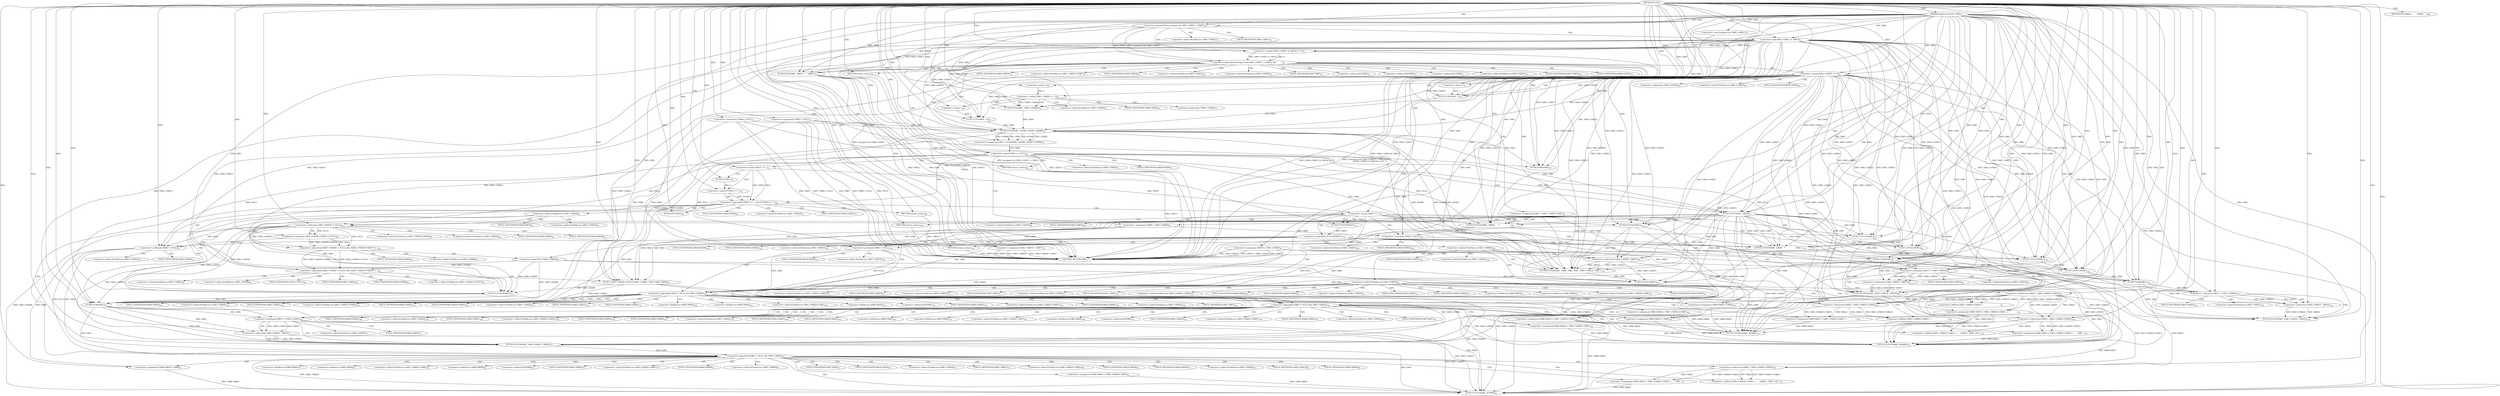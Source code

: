 digraph "FUN1" {  
"8" [label = <(METHOD,FUN1)<SUB>1</SUB>> ]
"445" [label = <(METHOD_RETURN,ANY)<SUB>1</SUB>> ]
"9" [label = <(PARAM,xmlParserCtxtPtr VAR1)<SUB>1</SUB>> ]
"13" [label = <(&lt;operator&gt;.assignment,*VAR4 = NULL)<SUB>3</SUB>> ]
"17" [label = <(&lt;operator&gt;.assignment,*VAR5 = NULL)<SUB>4</SUB>> ]
"25" [label = <(&lt;operator&gt;.assignment,VAR10 = VAR1-&gt;VAR10)<SUB>8</SUB>> ]
"123" [label = <(&lt;operator&gt;.assignment,VAR7 = VAR1-&gt;VAR20-&gt;VAR7)<SUB>33</SUB>> ]
"130" [label = <(&lt;operator&gt;.assignment,VAR3 = FUN4(VAR1, &amp;VAR4, &amp;VAR5, &amp;VAR8))<SUB>37</SUB>> ]
"148" [label = <(FUN7,FUN7(VAR1, VAR3))<SUB>50</SUB>> ]
"151" [label = <(&lt;operator&gt;.assignment,VAR9 = VAR1-&gt;VAR29)<SUB>51</SUB>> ]
"348" [label = <(FUN18,FUN18(VAR1))<SUB>113</SUB>> ]
"31" [label = <(&lt;operator&gt;.logicalAnd,((unsigned int) VAR1-&gt;VAR11 &gt; VAR12) &amp;&amp;
       ...)<SUB>10</SUB>> ]
"90" [label = <(&lt;operator&gt;.equals,VAR1-&gt;VAR25 == 0)<SUB>26</SUB>> ]
"141" [label = <(&lt;operator&gt;.equals,VAR3 == NULL)<SUB>46</SUB>> ]
"157" [label = <(&lt;operator&gt;.logicalAnd,(VAR37 == '') &amp;&amp; (FUN9(1) == ''))<SUB>61</SUB>> ]
"269" [label = <(&lt;operator&gt;.equals,VAR37 == '')<SUB>87</SUB>> ]
"351" [label = <(&lt;operator&gt;.logicalNot,!FUN19(VAR37))<SUB>114</SUB>> ]
"402" [label = <(&lt;operator&gt;.logicalAnd,VAR9 != NULL &amp;&amp; VAR1-&gt;VAR18)<SUB>139</SUB>> ]
"47" [label = <(FUN2,FUN2(VAR1, VAR15,
		 &quot;&quot;,
			  VAR12))<SUB>12</SUB>> ]
"52" [label = <(&lt;operator&gt;.assignment,VAR1-&gt;VAR16 = VAR17)<SUB>15</SUB>> ]
"57" [label = <(RETURN,return;,return;)<SUB>16</SUB>> ]
"63" [label = <(&lt;operator&gt;.assignment,VAR6.VAR19 = VAR1-&gt;VAR20-&gt;VAR21 +
             ...)<SUB>21</SUB>> ]
"80" [label = <(&lt;operator&gt;.assignment,VAR6.VAR24 = VAR1-&gt;VAR20-&gt;VAR7)<SUB>23</SUB>> ]
"96" [label = <(FUN3,FUN3(VAR1, -1))<SUB>27</SUB>> ]
"132" [label = <(FUN4,FUN4(VAR1, &amp;VAR4, &amp;VAR5, &amp;VAR8))<SUB>37</SUB>> ]
"145" [label = <(FUN6,FUN6(VAR1))<SUB>47</SUB>> ]
"147" [label = <(RETURN,return;,return;)<SUB>48</SUB>> ]
"166" [label = <(FUN10,FUN10(2))<SUB>62</SUB>> ]
"205" [label = <(FUN13,FUN13(VAR1))<SUB>74</SUB>> ]
"207" [label = <(FUN6,FUN6(VAR1))<SUB>75</SUB>> ]
"267" [label = <(RETURN,return;,return;)<SUB>85</SUB>> ]
"273" [label = <(IDENTIFIER,VAR45,{
        VAR45;
    })<SUB>88</SUB>> ]
"355" [label = <(FUN16,FUN16(VAR1, VAR47,
	 &quot;&quot;,
		                VAR3...)<SUB>115</SUB>> ]
"362" [label = <(FUN17,FUN17(VAR1))<SUB>120</SUB>> ]
"364" [label = <(FUN13,FUN13(VAR1))<SUB>121</SUB>> ]
"366" [label = <(FUN6,FUN6(VAR1))<SUB>122</SUB>> ]
"382" [label = <(RETURN,return;,return;)<SUB>125</SUB>> ]
"388" [label = <(FUN20,FUN20(VAR1, VAR4, VAR5, VAR7, VAR1-&gt;VAR10 - VAR...)<SUB>130</SUB>> ]
"399" [label = <(FUN13,FUN13(VAR1))<SUB>131</SUB>> ]
"410" [label = <(&lt;operator&gt;.assignment,VAR6.VAR43 = VAR1-&gt;VAR20-&gt;VAR21 +
             ...)<SUB>140</SUB>> ]
"427" [label = <(&lt;operator&gt;.assignment,VAR6.VAR44 = VAR1-&gt;VAR20-&gt;VAR7)<SUB>142</SUB>> ]
"436" [label = <(&lt;operator&gt;.assignment,VAR6.VAR29 = VAR9)<SUB>143</SUB>> ]
"441" [label = <(FUN15,FUN15(VAR1, &amp;VAR6))<SUB>144</SUB>> ]
"32" [label = <(&lt;operator&gt;.greaterThan,(unsigned int) VAR1-&gt;VAR11 &gt; VAR12)<SUB>10</SUB>> ]
"39" [label = <(&lt;operator&gt;.equals,(VAR1-&gt;VAR13 &amp; VAR14) == 0)<SUB>11</SUB>> ]
"158" [label = <(&lt;operator&gt;.equals,VAR37 == '')<SUB>61</SUB>> ]
"161" [label = <(&lt;operator&gt;.equals,FUN9(1) == '')<SUB>61</SUB>> ]
"210" [label = <(&lt;operator&gt;.notEquals,VAR10 != VAR1-&gt;VAR10)<SUB>76</SUB>> ]
"224" [label = <(&lt;operator&gt;.logicalAnd,VAR9 != NULL &amp;&amp; VAR1-&gt;VAR18)<SUB>78</SUB>> ]
"276" [label = <(FUN16,FUN16(VAR1, VAR46,
		     &quot;&quot;,
		               ...)<SUB>90</SUB>> ]
"283" [label = <(FUN17,FUN17(VAR1))<SUB>95</SUB>> ]
"285" [label = <(FUN13,FUN13(VAR1))<SUB>96</SUB>> ]
"287" [label = <(FUN6,FUN6(VAR1))<SUB>97</SUB>> ]
"347" [label = <(RETURN,return;,return;)<SUB>109</SUB>> ]
"352" [label = <(FUN19,FUN19(VAR37))<SUB>114</SUB>> ]
"369" [label = <(&lt;operator&gt;.notEquals,VAR10 != VAR1-&gt;VAR10)<SUB>123</SUB>> ]
"403" [label = <(&lt;operator&gt;.notEquals,VAR9 != NULL)<SUB>139</SUB>> ]
"33" [label = <(&lt;operator&gt;.cast,(unsigned int) VAR1-&gt;VAR11)<SUB>10</SUB>> ]
"40" [label = <(&lt;operator&gt;.and,VAR1-&gt;VAR13 &amp; VAR14)<SUB>11</SUB>> ]
"67" [label = <(&lt;operator&gt;.addition,VAR1-&gt;VAR20-&gt;VAR21 +
                          ...)<SUB>21</SUB>> ]
"98" [label = <(&lt;operator&gt;.minus,-1)<SUB>27</SUB>> ]
"103" [label = <(&lt;operator&gt;.equals,*VAR1-&gt;VAR26 == -2)<SUB>28</SUB>> ]
"162" [label = <(FUN9,FUN9(1))<SUB>61</SUB>> ]
"216" [label = <(FUN14,FUN14(VAR1, VAR1-&gt;VAR10 - VAR10))<SUB>77</SUB>> ]
"232" [label = <(&lt;operator&gt;.assignment,VAR6.VAR43 = VAR1-&gt;VAR20-&gt;VAR21 +
			      (VAR...)<SUB>79</SUB>> ]
"249" [label = <(&lt;operator&gt;.assignment,VAR6.VAR44 = VAR1-&gt;VAR20-&gt;VAR7)<SUB>81</SUB>> ]
"258" [label = <(&lt;operator&gt;.assignment,VAR6.VAR29 = VAR9)<SUB>82</SUB>> ]
"263" [label = <(FUN15,FUN15(VAR1, &amp;VAR6))<SUB>83</SUB>> ]
"290" [label = <(&lt;operator&gt;.notEquals,VAR10 != VAR1-&gt;VAR10)<SUB>98</SUB>> ]
"304" [label = <(&lt;operator&gt;.logicalAnd,VAR9 != NULL &amp;&amp; VAR1-&gt;VAR18)<SUB>102</SUB>> ]
"375" [label = <(FUN14,FUN14(VAR1, VAR1-&gt;VAR10 - VAR10))<SUB>124</SUB>> ]
"393" [label = <(&lt;operator&gt;.subtraction,VAR1-&gt;VAR10 - VAR10)<SUB>130</SUB>> ]
"414" [label = <(&lt;operator&gt;.addition,VAR1-&gt;VAR20-&gt;VAR21 +
                          ...)<SUB>140</SUB>> ]
"73" [label = <(&lt;operator&gt;.subtraction,VAR22 - VAR1-&gt;VAR20-&gt;VAR23)<SUB>22</SUB>> ]
"111" [label = <(FUN3,FUN3(VAR1, -1))<SUB>29</SUB>> ]
"174" [label = <(&lt;operator&gt;.logicalAnd,(VAR1-&gt;VAR38 != NULL) &amp;&amp; (VAR1-&gt;VAR38-&gt;VAR39 !=...)<SUB>64</SUB>> ]
"225" [label = <(&lt;operator&gt;.notEquals,VAR9 != NULL)<SUB>78</SUB>> ]
"296" [label = <(FUN14,FUN14(VAR1, VAR1-&gt;VAR10 - VAR10))<SUB>99</SUB>> ]
"312" [label = <(&lt;operator&gt;.assignment,VAR6.VAR43 = VAR1-&gt;VAR20-&gt;VAR21 +
			      (VAR...)<SUB>103</SUB>> ]
"329" [label = <(&lt;operator&gt;.assignment,VAR6.VAR44 = VAR1-&gt;VAR20-&gt;VAR7)<SUB>105</SUB>> ]
"338" [label = <(&lt;operator&gt;.assignment,VAR6.VAR29 = VAR9)<SUB>106</SUB>> ]
"343" [label = <(FUN15,FUN15(VAR1, &amp;VAR6))<SUB>107</SUB>> ]
"420" [label = <(&lt;operator&gt;.subtraction,VAR22 - VAR1-&gt;VAR20-&gt;VAR23)<SUB>141</SUB>> ]
"108" [label = <(&lt;operator&gt;.minus,-2)<SUB>28</SUB>> ]
"117" [label = <(FUN3,FUN3(VAR1, *VAR1-&gt;VAR26))<SUB>31</SUB>> ]
"193" [label = <(FUN11,VAR1-&gt;VAR38-&gt;FUN11(VAR1-&gt;VAR41, VAR3, VAR4, VAR5))<SUB>66</SUB>> ]
"218" [label = <(&lt;operator&gt;.subtraction,VAR1-&gt;VAR10 - VAR10)<SUB>77</SUB>> ]
"236" [label = <(&lt;operator&gt;.addition,VAR1-&gt;VAR20-&gt;VAR21 +
			      (VAR22 - VAR1-&gt;VA...)<SUB>79</SUB>> ]
"305" [label = <(&lt;operator&gt;.notEquals,VAR9 != NULL)<SUB>102</SUB>> ]
"377" [label = <(&lt;operator&gt;.subtraction,VAR1-&gt;VAR10 - VAR10)<SUB>124</SUB>> ]
"113" [label = <(&lt;operator&gt;.minus,-1)<SUB>29</SUB>> ]
"175" [label = <(&lt;operator&gt;.logicalAnd,(VAR1-&gt;VAR38 != NULL) &amp;&amp; (VAR1-&gt;VAR38-&gt;VAR39 !=...)<SUB>64</SUB>> ]
"188" [label = <(&lt;operator&gt;.logicalNot,!VAR1-&gt;VAR40)<SUB>65</SUB>> ]
"242" [label = <(&lt;operator&gt;.subtraction,VAR22 - VAR1-&gt;VAR20-&gt;VAR23)<SUB>80</SUB>> ]
"298" [label = <(&lt;operator&gt;.subtraction,VAR1-&gt;VAR10 - VAR10)<SUB>99</SUB>> ]
"316" [label = <(&lt;operator&gt;.addition,VAR1-&gt;VAR20-&gt;VAR21 +
			      (VAR22 - VAR1-&gt;VA...)<SUB>103</SUB>> ]
"176" [label = <(&lt;operator&gt;.notEquals,VAR1-&gt;VAR38 != NULL)<SUB>64</SUB>> ]
"181" [label = <(&lt;operator&gt;.notEquals,VAR1-&gt;VAR38-&gt;VAR39 != NULL)<SUB>64</SUB>> ]
"322" [label = <(&lt;operator&gt;.subtraction,VAR22 - VAR1-&gt;VAR20-&gt;VAR23)<SUB>104</SUB>> ]
"59" [label = <(&lt;operator&gt;.indirectFieldAccess,VAR1-&gt;VAR18)<SUB>20</SUB>> ]
"125" [label = <(&lt;operator&gt;.indirectFieldAccess,VAR1-&gt;VAR20-&gt;VAR7)<SUB>33</SUB>> ]
"153" [label = <(&lt;operator&gt;.indirectFieldAccess,VAR1-&gt;VAR29)<SUB>51</SUB>> ]
"384" [label = <(&lt;operator&gt;.indirectFieldAccess,VAR1-&gt;VAR28)<SUB>129</SUB>> ]
"61" [label = <(FIELD_IDENTIFIER,VAR18,VAR18)<SUB>20</SUB>> ]
"91" [label = <(&lt;operator&gt;.indirectFieldAccess,VAR1-&gt;VAR25)<SUB>26</SUB>> ]
"126" [label = <(&lt;operator&gt;.indirectFieldAccess,VAR1-&gt;VAR20)<SUB>33</SUB>> ]
"129" [label = <(FIELD_IDENTIFIER,VAR7,VAR7)<SUB>33</SUB>> ]
"134" [label = <(&lt;operator&gt;.addressOf,&amp;VAR4)<SUB>37</SUB>> ]
"136" [label = <(&lt;operator&gt;.addressOf,&amp;VAR5)<SUB>37</SUB>> ]
"138" [label = <(&lt;operator&gt;.addressOf,&amp;VAR8)<SUB>37</SUB>> ]
"155" [label = <(FIELD_IDENTIFIER,VAR29,VAR29)<SUB>51</SUB>> ]
"386" [label = <(FIELD_IDENTIFIER,VAR28,VAR28)<SUB>129</SUB>> ]
"406" [label = <(&lt;operator&gt;.indirectFieldAccess,VAR1-&gt;VAR18)<SUB>139</SUB>> ]
"53" [label = <(&lt;operator&gt;.indirectFieldAccess,VAR1-&gt;VAR16)<SUB>15</SUB>> ]
"64" [label = <(&lt;operator&gt;.fieldAccess,VAR6.VAR19)<SUB>21</SUB>> ]
"81" [label = <(&lt;operator&gt;.fieldAccess,VAR6.VAR24)<SUB>23</SUB>> ]
"84" [label = <(&lt;operator&gt;.indirectFieldAccess,VAR1-&gt;VAR20-&gt;VAR7)<SUB>23</SUB>> ]
"93" [label = <(FIELD_IDENTIFIER,VAR25,VAR25)<SUB>26</SUB>> ]
"128" [label = <(FIELD_IDENTIFIER,VAR20,VAR20)<SUB>33</SUB>> ]
"169" [label = <(&lt;operator&gt;.indirectFieldAccess,VAR1-&gt;VAR28)<SUB>63</SUB>> ]
"408" [label = <(FIELD_IDENTIFIER,VAR18,VAR18)<SUB>139</SUB>> ]
"411" [label = <(&lt;operator&gt;.fieldAccess,VAR6.VAR43)<SUB>140</SUB>> ]
"428" [label = <(&lt;operator&gt;.fieldAccess,VAR6.VAR44)<SUB>142</SUB>> ]
"431" [label = <(&lt;operator&gt;.indirectFieldAccess,VAR1-&gt;VAR20-&gt;VAR7)<SUB>142</SUB>> ]
"437" [label = <(&lt;operator&gt;.fieldAccess,VAR6.VAR29)<SUB>143</SUB>> ]
"443" [label = <(&lt;operator&gt;.addressOf,&amp;VAR6)<SUB>144</SUB>> ]
"41" [label = <(&lt;operator&gt;.indirectFieldAccess,VAR1-&gt;VAR13)<SUB>11</SUB>> ]
"55" [label = <(FIELD_IDENTIFIER,VAR16,VAR16)<SUB>15</SUB>> ]
"66" [label = <(FIELD_IDENTIFIER,VAR19,VAR19)<SUB>21</SUB>> ]
"68" [label = <(&lt;operator&gt;.indirectFieldAccess,VAR1-&gt;VAR20-&gt;VAR21)<SUB>21</SUB>> ]
"83" [label = <(FIELD_IDENTIFIER,VAR24,VAR24)<SUB>23</SUB>> ]
"85" [label = <(&lt;operator&gt;.indirectFieldAccess,VAR1-&gt;VAR20)<SUB>23</SUB>> ]
"88" [label = <(FIELD_IDENTIFIER,VAR7,VAR7)<SUB>23</SUB>> ]
"171" [label = <(FIELD_IDENTIFIER,VAR28,VAR28)<SUB>63</SUB>> ]
"212" [label = <(&lt;operator&gt;.indirectFieldAccess,VAR1-&gt;VAR10)<SUB>76</SUB>> ]
"228" [label = <(&lt;operator&gt;.indirectFieldAccess,VAR1-&gt;VAR18)<SUB>78</SUB>> ]
"371" [label = <(&lt;operator&gt;.indirectFieldAccess,VAR1-&gt;VAR10)<SUB>123</SUB>> ]
"394" [label = <(&lt;operator&gt;.indirectFieldAccess,VAR1-&gt;VAR10)<SUB>130</SUB>> ]
"413" [label = <(FIELD_IDENTIFIER,VAR43,VAR43)<SUB>140</SUB>> ]
"415" [label = <(&lt;operator&gt;.indirectFieldAccess,VAR1-&gt;VAR20-&gt;VAR21)<SUB>140</SUB>> ]
"430" [label = <(FIELD_IDENTIFIER,VAR44,VAR44)<SUB>142</SUB>> ]
"432" [label = <(&lt;operator&gt;.indirectFieldAccess,VAR1-&gt;VAR20)<SUB>142</SUB>> ]
"435" [label = <(FIELD_IDENTIFIER,VAR7,VAR7)<SUB>142</SUB>> ]
"439" [label = <(FIELD_IDENTIFIER,VAR29,VAR29)<SUB>143</SUB>> ]
"43" [label = <(FIELD_IDENTIFIER,VAR13,VAR13)<SUB>11</SUB>> ]
"69" [label = <(&lt;operator&gt;.indirectFieldAccess,VAR1-&gt;VAR20)<SUB>21</SUB>> ]
"72" [label = <(FIELD_IDENTIFIER,VAR21,VAR21)<SUB>21</SUB>> ]
"75" [label = <(&lt;operator&gt;.indirectFieldAccess,VAR1-&gt;VAR20-&gt;VAR23)<SUB>22</SUB>> ]
"87" [label = <(FIELD_IDENTIFIER,VAR20,VAR20)<SUB>23</SUB>> ]
"104" [label = <(&lt;operator&gt;.indirection,*VAR1-&gt;VAR26)<SUB>28</SUB>> ]
"214" [label = <(FIELD_IDENTIFIER,VAR10,VAR10)<SUB>76</SUB>> ]
"230" [label = <(FIELD_IDENTIFIER,VAR18,VAR18)<SUB>78</SUB>> ]
"233" [label = <(&lt;operator&gt;.fieldAccess,VAR6.VAR43)<SUB>79</SUB>> ]
"250" [label = <(&lt;operator&gt;.fieldAccess,VAR6.VAR44)<SUB>81</SUB>> ]
"253" [label = <(&lt;operator&gt;.indirectFieldAccess,VAR1-&gt;VAR20-&gt;VAR7)<SUB>81</SUB>> ]
"259" [label = <(&lt;operator&gt;.fieldAccess,VAR6.VAR29)<SUB>82</SUB>> ]
"265" [label = <(&lt;operator&gt;.addressOf,&amp;VAR6)<SUB>83</SUB>> ]
"292" [label = <(&lt;operator&gt;.indirectFieldAccess,VAR1-&gt;VAR10)<SUB>98</SUB>> ]
"308" [label = <(&lt;operator&gt;.indirectFieldAccess,VAR1-&gt;VAR18)<SUB>102</SUB>> ]
"373" [label = <(FIELD_IDENTIFIER,VAR10,VAR10)<SUB>123</SUB>> ]
"396" [label = <(FIELD_IDENTIFIER,VAR10,VAR10)<SUB>130</SUB>> ]
"416" [label = <(&lt;operator&gt;.indirectFieldAccess,VAR1-&gt;VAR20)<SUB>140</SUB>> ]
"419" [label = <(FIELD_IDENTIFIER,VAR21,VAR21)<SUB>140</SUB>> ]
"422" [label = <(&lt;operator&gt;.indirectFieldAccess,VAR1-&gt;VAR20-&gt;VAR23)<SUB>141</SUB>> ]
"434" [label = <(FIELD_IDENTIFIER,VAR20,VAR20)<SUB>142</SUB>> ]
"71" [label = <(FIELD_IDENTIFIER,VAR20,VAR20)<SUB>21</SUB>> ]
"76" [label = <(&lt;operator&gt;.indirectFieldAccess,VAR1-&gt;VAR20)<SUB>22</SUB>> ]
"79" [label = <(FIELD_IDENTIFIER,VAR23,VAR23)<SUB>22</SUB>> ]
"105" [label = <(&lt;operator&gt;.indirectFieldAccess,VAR1-&gt;VAR26)<SUB>28</SUB>> ]
"219" [label = <(&lt;operator&gt;.indirectFieldAccess,VAR1-&gt;VAR10)<SUB>77</SUB>> ]
"235" [label = <(FIELD_IDENTIFIER,VAR43,VAR43)<SUB>79</SUB>> ]
"237" [label = <(&lt;operator&gt;.indirectFieldAccess,VAR1-&gt;VAR20-&gt;VAR21)<SUB>79</SUB>> ]
"252" [label = <(FIELD_IDENTIFIER,VAR44,VAR44)<SUB>81</SUB>> ]
"254" [label = <(&lt;operator&gt;.indirectFieldAccess,VAR1-&gt;VAR20)<SUB>81</SUB>> ]
"257" [label = <(FIELD_IDENTIFIER,VAR7,VAR7)<SUB>81</SUB>> ]
"261" [label = <(FIELD_IDENTIFIER,VAR29,VAR29)<SUB>82</SUB>> ]
"294" [label = <(FIELD_IDENTIFIER,VAR10,VAR10)<SUB>98</SUB>> ]
"310" [label = <(FIELD_IDENTIFIER,VAR18,VAR18)<SUB>102</SUB>> ]
"313" [label = <(&lt;operator&gt;.fieldAccess,VAR6.VAR43)<SUB>103</SUB>> ]
"330" [label = <(&lt;operator&gt;.fieldAccess,VAR6.VAR44)<SUB>105</SUB>> ]
"333" [label = <(&lt;operator&gt;.indirectFieldAccess,VAR1-&gt;VAR20-&gt;VAR7)<SUB>105</SUB>> ]
"339" [label = <(&lt;operator&gt;.fieldAccess,VAR6.VAR29)<SUB>106</SUB>> ]
"345" [label = <(&lt;operator&gt;.addressOf,&amp;VAR6)<SUB>107</SUB>> ]
"378" [label = <(&lt;operator&gt;.indirectFieldAccess,VAR1-&gt;VAR10)<SUB>124</SUB>> ]
"418" [label = <(FIELD_IDENTIFIER,VAR20,VAR20)<SUB>140</SUB>> ]
"423" [label = <(&lt;operator&gt;.indirectFieldAccess,VAR1-&gt;VAR20)<SUB>141</SUB>> ]
"426" [label = <(FIELD_IDENTIFIER,VAR23,VAR23)<SUB>141</SUB>> ]
"78" [label = <(FIELD_IDENTIFIER,VAR20,VAR20)<SUB>22</SUB>> ]
"107" [label = <(FIELD_IDENTIFIER,VAR26,VAR26)<SUB>28</SUB>> ]
"119" [label = <(&lt;operator&gt;.indirection,*VAR1-&gt;VAR26)<SUB>31</SUB>> ]
"189" [label = <(&lt;operator&gt;.indirectFieldAccess,VAR1-&gt;VAR40)<SUB>65</SUB>> ]
"194" [label = <(&lt;operator&gt;.indirectFieldAccess,VAR1-&gt;VAR38-&gt;FUN11)<SUB>66</SUB>> ]
"199" [label = <(&lt;operator&gt;.indirectFieldAccess,VAR1-&gt;VAR41)<SUB>66</SUB>> ]
"221" [label = <(FIELD_IDENTIFIER,VAR10,VAR10)<SUB>77</SUB>> ]
"238" [label = <(&lt;operator&gt;.indirectFieldAccess,VAR1-&gt;VAR20)<SUB>79</SUB>> ]
"241" [label = <(FIELD_IDENTIFIER,VAR21,VAR21)<SUB>79</SUB>> ]
"244" [label = <(&lt;operator&gt;.indirectFieldAccess,VAR1-&gt;VAR20-&gt;VAR23)<SUB>80</SUB>> ]
"256" [label = <(FIELD_IDENTIFIER,VAR20,VAR20)<SUB>81</SUB>> ]
"299" [label = <(&lt;operator&gt;.indirectFieldAccess,VAR1-&gt;VAR10)<SUB>99</SUB>> ]
"315" [label = <(FIELD_IDENTIFIER,VAR43,VAR43)<SUB>103</SUB>> ]
"317" [label = <(&lt;operator&gt;.indirectFieldAccess,VAR1-&gt;VAR20-&gt;VAR21)<SUB>103</SUB>> ]
"332" [label = <(FIELD_IDENTIFIER,VAR44,VAR44)<SUB>105</SUB>> ]
"334" [label = <(&lt;operator&gt;.indirectFieldAccess,VAR1-&gt;VAR20)<SUB>105</SUB>> ]
"337" [label = <(FIELD_IDENTIFIER,VAR7,VAR7)<SUB>105</SUB>> ]
"341" [label = <(FIELD_IDENTIFIER,VAR29,VAR29)<SUB>106</SUB>> ]
"380" [label = <(FIELD_IDENTIFIER,VAR10,VAR10)<SUB>124</SUB>> ]
"425" [label = <(FIELD_IDENTIFIER,VAR20,VAR20)<SUB>141</SUB>> ]
"120" [label = <(&lt;operator&gt;.indirectFieldAccess,VAR1-&gt;VAR26)<SUB>31</SUB>> ]
"177" [label = <(&lt;operator&gt;.indirectFieldAccess,VAR1-&gt;VAR38)<SUB>64</SUB>> ]
"182" [label = <(&lt;operator&gt;.indirectFieldAccess,VAR1-&gt;VAR38-&gt;VAR39)<SUB>64</SUB>> ]
"191" [label = <(FIELD_IDENTIFIER,VAR40,VAR40)<SUB>65</SUB>> ]
"195" [label = <(&lt;operator&gt;.indirectFieldAccess,VAR1-&gt;VAR38)<SUB>66</SUB>> ]
"198" [label = <(FIELD_IDENTIFIER,FUN11,FUN11)<SUB>66</SUB>> ]
"201" [label = <(FIELD_IDENTIFIER,VAR41,VAR41)<SUB>66</SUB>> ]
"240" [label = <(FIELD_IDENTIFIER,VAR20,VAR20)<SUB>79</SUB>> ]
"245" [label = <(&lt;operator&gt;.indirectFieldAccess,VAR1-&gt;VAR20)<SUB>80</SUB>> ]
"248" [label = <(FIELD_IDENTIFIER,VAR23,VAR23)<SUB>80</SUB>> ]
"301" [label = <(FIELD_IDENTIFIER,VAR10,VAR10)<SUB>99</SUB>> ]
"318" [label = <(&lt;operator&gt;.indirectFieldAccess,VAR1-&gt;VAR20)<SUB>103</SUB>> ]
"321" [label = <(FIELD_IDENTIFIER,VAR21,VAR21)<SUB>103</SUB>> ]
"324" [label = <(&lt;operator&gt;.indirectFieldAccess,VAR1-&gt;VAR20-&gt;VAR23)<SUB>104</SUB>> ]
"336" [label = <(FIELD_IDENTIFIER,VAR20,VAR20)<SUB>105</SUB>> ]
"122" [label = <(FIELD_IDENTIFIER,VAR26,VAR26)<SUB>31</SUB>> ]
"179" [label = <(FIELD_IDENTIFIER,VAR38,VAR38)<SUB>64</SUB>> ]
"183" [label = <(&lt;operator&gt;.indirectFieldAccess,VAR1-&gt;VAR38)<SUB>64</SUB>> ]
"186" [label = <(FIELD_IDENTIFIER,VAR39,VAR39)<SUB>64</SUB>> ]
"197" [label = <(FIELD_IDENTIFIER,VAR38,VAR38)<SUB>66</SUB>> ]
"247" [label = <(FIELD_IDENTIFIER,VAR20,VAR20)<SUB>80</SUB>> ]
"320" [label = <(FIELD_IDENTIFIER,VAR20,VAR20)<SUB>103</SUB>> ]
"325" [label = <(&lt;operator&gt;.indirectFieldAccess,VAR1-&gt;VAR20)<SUB>104</SUB>> ]
"328" [label = <(FIELD_IDENTIFIER,VAR23,VAR23)<SUB>104</SUB>> ]
"185" [label = <(FIELD_IDENTIFIER,VAR38,VAR38)<SUB>64</SUB>> ]
"327" [label = <(FIELD_IDENTIFIER,VAR20,VAR20)<SUB>104</SUB>> ]
  "347" -> "445"  [ label = "DDG: &lt;RET&gt;"] 
  "382" -> "445"  [ label = "DDG: &lt;RET&gt;"] 
  "57" -> "445"  [ label = "DDG: &lt;RET&gt;"] 
  "147" -> "445"  [ label = "DDG: &lt;RET&gt;"] 
  "267" -> "445"  [ label = "DDG: &lt;RET&gt;"] 
  "13" -> "445"  [ label = "DDG: VAR4"] 
  "13" -> "445"  [ label = "DDG: *VAR4 = NULL"] 
  "17" -> "445"  [ label = "DDG: VAR5"] 
  "17" -> "445"  [ label = "DDG: NULL"] 
  "17" -> "445"  [ label = "DDG: *VAR5 = NULL"] 
  "25" -> "445"  [ label = "DDG: VAR10"] 
  "25" -> "445"  [ label = "DDG: VAR1-&gt;VAR10"] 
  "25" -> "445"  [ label = "DDG: VAR10 = VAR1-&gt;VAR10"] 
  "33" -> "445"  [ label = "DDG: VAR1-&gt;VAR11"] 
  "32" -> "445"  [ label = "DDG: (unsigned int) VAR1-&gt;VAR11"] 
  "31" -> "445"  [ label = "DDG: (unsigned int) VAR1-&gt;VAR11 &gt; VAR12"] 
  "40" -> "445"  [ label = "DDG: VAR1-&gt;VAR13"] 
  "39" -> "445"  [ label = "DDG: VAR1-&gt;VAR13 &amp; VAR14"] 
  "31" -> "445"  [ label = "DDG: (VAR1-&gt;VAR13 &amp; VAR14) == 0"] 
  "31" -> "445"  [ label = "DDG: ((unsigned int) VAR1-&gt;VAR11 &gt; VAR12) &amp;&amp;
        ((VAR1-&gt;VAR13 &amp; VAR14) == 0)"] 
  "47" -> "445"  [ label = "DDG: VAR1"] 
  "47" -> "445"  [ label = "DDG: VAR12"] 
  "47" -> "445"  [ label = "DDG: FUN2(VAR1, VAR15,
		 &quot;&quot;,
			  VAR12)"] 
  "52" -> "445"  [ label = "DDG: VAR1-&gt;VAR16"] 
  "52" -> "445"  [ label = "DDG: VAR1-&gt;VAR16 = VAR17"] 
  "40" -> "445"  [ label = "DDG: VAR14"] 
  "52" -> "445"  [ label = "DDG: VAR17"] 
  "276" -> "445"  [ label = "DDG: VAR46"] 
  "47" -> "445"  [ label = "DDG: VAR15"] 
  "355" -> "445"  [ label = "DDG: VAR47"] 
  "8" -> "9"  [ label = "DDG: "] 
  "8" -> "13"  [ label = "DDG: "] 
  "8" -> "17"  [ label = "DDG: "] 
  "9" -> "25"  [ label = "DDG: VAR1"] 
  "132" -> "130"  [ label = "DDG: VAR1"] 
  "132" -> "130"  [ label = "DDG: &amp;VAR4"] 
  "132" -> "130"  [ label = "DDG: &amp;VAR5"] 
  "132" -> "130"  [ label = "DDG: &amp;VAR8"] 
  "148" -> "151"  [ label = "DDG: VAR1"] 
  "40" -> "148"  [ label = "DDG: VAR1-&gt;VAR13"] 
  "90" -> "148"  [ label = "DDG: VAR1-&gt;VAR25"] 
  "132" -> "148"  [ label = "DDG: VAR1"] 
  "8" -> "148"  [ label = "DDG: "] 
  "9" -> "148"  [ label = "DDG: VAR1"] 
  "141" -> "148"  [ label = "DDG: VAR3"] 
  "40" -> "348"  [ label = "DDG: VAR1-&gt;VAR13"] 
  "90" -> "348"  [ label = "DDG: VAR1-&gt;VAR25"] 
  "148" -> "348"  [ label = "DDG: VAR1"] 
  "8" -> "348"  [ label = "DDG: "] 
  "9" -> "348"  [ label = "DDG: VAR1"] 
  "32" -> "31"  [ label = "DDG: (unsigned int) VAR1-&gt;VAR11"] 
  "32" -> "31"  [ label = "DDG: VAR12"] 
  "39" -> "31"  [ label = "DDG: VAR1-&gt;VAR13 &amp; VAR14"] 
  "39" -> "31"  [ label = "DDG: 0"] 
  "8" -> "52"  [ label = "DDG: "] 
  "8" -> "57"  [ label = "DDG: "] 
  "73" -> "63"  [ label = "DDG: VAR22"] 
  "73" -> "63"  [ label = "DDG: VAR1-&gt;VAR20-&gt;VAR23"] 
  "9" -> "90"  [ label = "DDG: VAR1"] 
  "8" -> "90"  [ label = "DDG: "] 
  "40" -> "132"  [ label = "DDG: VAR1-&gt;VAR13"] 
  "90" -> "132"  [ label = "DDG: VAR1-&gt;VAR25"] 
  "117" -> "132"  [ label = "DDG: VAR1"] 
  "111" -> "132"  [ label = "DDG: VAR1"] 
  "96" -> "132"  [ label = "DDG: VAR1"] 
  "8" -> "132"  [ label = "DDG: "] 
  "9" -> "132"  [ label = "DDG: VAR1"] 
  "13" -> "132"  [ label = "DDG: VAR4"] 
  "17" -> "132"  [ label = "DDG: VAR5"] 
  "130" -> "141"  [ label = "DDG: VAR3"] 
  "8" -> "141"  [ label = "DDG: "] 
  "8" -> "147"  [ label = "DDG: "] 
  "158" -> "157"  [ label = "DDG: VAR37"] 
  "158" -> "157"  [ label = "DDG: ''"] 
  "161" -> "157"  [ label = "DDG: FUN9(1)"] 
  "161" -> "157"  [ label = "DDG: ''"] 
  "8" -> "267"  [ label = "DDG: "] 
  "158" -> "269"  [ label = "DDG: VAR37"] 
  "8" -> "269"  [ label = "DDG: "] 
  "8" -> "273"  [ label = "DDG: "] 
  "352" -> "351"  [ label = "DDG: VAR37"] 
  "8" -> "382"  [ label = "DDG: "] 
  "403" -> "402"  [ label = "DDG: VAR9"] 
  "403" -> "402"  [ label = "DDG: NULL"] 
  "348" -> "402"  [ label = "DDG: VAR1"] 
  "399" -> "402"  [ label = "DDG: VAR1"] 
  "420" -> "410"  [ label = "DDG: VAR22"] 
  "420" -> "410"  [ label = "DDG: VAR1-&gt;VAR20-&gt;VAR23"] 
  "403" -> "436"  [ label = "DDG: VAR9"] 
  "8" -> "436"  [ label = "DDG: "] 
  "9" -> "32"  [ label = "DDG: VAR1"] 
  "8" -> "32"  [ label = "DDG: "] 
  "40" -> "39"  [ label = "DDG: VAR1-&gt;VAR13"] 
  "40" -> "39"  [ label = "DDG: VAR14"] 
  "8" -> "39"  [ label = "DDG: "] 
  "9" -> "47"  [ label = "DDG: VAR1"] 
  "40" -> "47"  [ label = "DDG: VAR1-&gt;VAR13"] 
  "8" -> "47"  [ label = "DDG: "] 
  "32" -> "47"  [ label = "DDG: VAR12"] 
  "9" -> "96"  [ label = "DDG: VAR1"] 
  "40" -> "96"  [ label = "DDG: VAR1-&gt;VAR13"] 
  "90" -> "96"  [ label = "DDG: VAR1-&gt;VAR25"] 
  "8" -> "96"  [ label = "DDG: "] 
  "98" -> "96"  [ label = "DDG: 1"] 
  "40" -> "145"  [ label = "DDG: VAR1-&gt;VAR13"] 
  "90" -> "145"  [ label = "DDG: VAR1-&gt;VAR25"] 
  "132" -> "145"  [ label = "DDG: VAR1"] 
  "8" -> "145"  [ label = "DDG: "] 
  "9" -> "145"  [ label = "DDG: VAR1"] 
  "8" -> "158"  [ label = "DDG: "] 
  "162" -> "161"  [ label = "DDG: 1"] 
  "8" -> "161"  [ label = "DDG: "] 
  "8" -> "166"  [ label = "DDG: "] 
  "40" -> "205"  [ label = "DDG: VAR1-&gt;VAR13"] 
  "90" -> "205"  [ label = "DDG: VAR1-&gt;VAR25"] 
  "148" -> "205"  [ label = "DDG: VAR1"] 
  "176" -> "205"  [ label = "DDG: VAR1-&gt;VAR38"] 
  "188" -> "205"  [ label = "DDG: VAR1-&gt;VAR40"] 
  "193" -> "205"  [ label = "DDG: VAR1-&gt;VAR41"] 
  "8" -> "205"  [ label = "DDG: "] 
  "9" -> "205"  [ label = "DDG: VAR1"] 
  "40" -> "207"  [ label = "DDG: VAR1-&gt;VAR13"] 
  "90" -> "207"  [ label = "DDG: VAR1-&gt;VAR25"] 
  "176" -> "207"  [ label = "DDG: VAR1-&gt;VAR38"] 
  "188" -> "207"  [ label = "DDG: VAR1-&gt;VAR40"] 
  "193" -> "207"  [ label = "DDG: VAR1-&gt;VAR41"] 
  "205" -> "207"  [ label = "DDG: VAR1"] 
  "8" -> "207"  [ label = "DDG: "] 
  "9" -> "207"  [ label = "DDG: VAR1"] 
  "148" -> "207"  [ label = "DDG: VAR1"] 
  "8" -> "347"  [ label = "DDG: "] 
  "269" -> "352"  [ label = "DDG: VAR37"] 
  "8" -> "352"  [ label = "DDG: "] 
  "40" -> "355"  [ label = "DDG: VAR1-&gt;VAR13"] 
  "90" -> "355"  [ label = "DDG: VAR1-&gt;VAR25"] 
  "348" -> "355"  [ label = "DDG: VAR1"] 
  "8" -> "355"  [ label = "DDG: "] 
  "9" -> "355"  [ label = "DDG: VAR1"] 
  "148" -> "355"  [ label = "DDG: VAR1"] 
  "148" -> "355"  [ label = "DDG: VAR3"] 
  "123" -> "355"  [ label = "DDG: VAR7"] 
  "141" -> "355"  [ label = "DDG: NULL"] 
  "40" -> "362"  [ label = "DDG: VAR1-&gt;VAR13"] 
  "90" -> "362"  [ label = "DDG: VAR1-&gt;VAR25"] 
  "355" -> "362"  [ label = "DDG: VAR1"] 
  "8" -> "362"  [ label = "DDG: "] 
  "9" -> "362"  [ label = "DDG: VAR1"] 
  "148" -> "362"  [ label = "DDG: VAR1"] 
  "40" -> "364"  [ label = "DDG: VAR1-&gt;VAR13"] 
  "90" -> "364"  [ label = "DDG: VAR1-&gt;VAR25"] 
  "362" -> "364"  [ label = "DDG: VAR1"] 
  "8" -> "364"  [ label = "DDG: "] 
  "9" -> "364"  [ label = "DDG: VAR1"] 
  "148" -> "364"  [ label = "DDG: VAR1"] 
  "40" -> "366"  [ label = "DDG: VAR1-&gt;VAR13"] 
  "90" -> "366"  [ label = "DDG: VAR1-&gt;VAR25"] 
  "364" -> "366"  [ label = "DDG: VAR1"] 
  "8" -> "366"  [ label = "DDG: "] 
  "9" -> "366"  [ label = "DDG: VAR1"] 
  "148" -> "366"  [ label = "DDG: VAR1"] 
  "40" -> "388"  [ label = "DDG: VAR1-&gt;VAR13"] 
  "90" -> "388"  [ label = "DDG: VAR1-&gt;VAR25"] 
  "348" -> "388"  [ label = "DDG: VAR1"] 
  "393" -> "388"  [ label = "DDG: VAR1-&gt;VAR10"] 
  "8" -> "388"  [ label = "DDG: "] 
  "9" -> "388"  [ label = "DDG: VAR1"] 
  "148" -> "388"  [ label = "DDG: VAR1"] 
  "13" -> "388"  [ label = "DDG: VAR4"] 
  "132" -> "388"  [ label = "DDG: &amp;VAR4"] 
  "17" -> "388"  [ label = "DDG: VAR5"] 
  "132" -> "388"  [ label = "DDG: &amp;VAR5"] 
  "123" -> "388"  [ label = "DDG: VAR7"] 
  "393" -> "388"  [ label = "DDG: VAR10"] 
  "132" -> "388"  [ label = "DDG: &amp;VAR8"] 
  "40" -> "399"  [ label = "DDG: VAR1-&gt;VAR13"] 
  "90" -> "399"  [ label = "DDG: VAR1-&gt;VAR25"] 
  "388" -> "399"  [ label = "DDG: VAR1"] 
  "393" -> "399"  [ label = "DDG: VAR1-&gt;VAR10"] 
  "8" -> "399"  [ label = "DDG: "] 
  "9" -> "399"  [ label = "DDG: VAR1"] 
  "148" -> "399"  [ label = "DDG: VAR1"] 
  "151" -> "403"  [ label = "DDG: VAR9"] 
  "8" -> "403"  [ label = "DDG: "] 
  "141" -> "403"  [ label = "DDG: NULL"] 
  "40" -> "441"  [ label = "DDG: VAR1-&gt;VAR13"] 
  "90" -> "441"  [ label = "DDG: VAR1-&gt;VAR25"] 
  "348" -> "441"  [ label = "DDG: VAR1"] 
  "393" -> "441"  [ label = "DDG: VAR1-&gt;VAR10"] 
  "399" -> "441"  [ label = "DDG: VAR1"] 
  "402" -> "441"  [ label = "DDG: VAR1-&gt;VAR18"] 
  "8" -> "441"  [ label = "DDG: "] 
  "9" -> "441"  [ label = "DDG: VAR1"] 
  "148" -> "441"  [ label = "DDG: VAR1"] 
  "63" -> "441"  [ label = "DDG: VAR6.VAR19"] 
  "80" -> "441"  [ label = "DDG: VAR6.VAR24"] 
  "410" -> "441"  [ label = "DDG: VAR6.VAR43"] 
  "427" -> "441"  [ label = "DDG: VAR6.VAR44"] 
  "436" -> "441"  [ label = "DDG: VAR6.VAR29"] 
  "9" -> "33"  [ label = "DDG: VAR1"] 
  "9" -> "40"  [ label = "DDG: VAR1"] 
  "8" -> "40"  [ label = "DDG: "] 
  "73" -> "67"  [ label = "DDG: VAR22"] 
  "73" -> "67"  [ label = "DDG: VAR1-&gt;VAR20-&gt;VAR23"] 
  "8" -> "98"  [ label = "DDG: "] 
  "8" -> "162"  [ label = "DDG: "] 
  "25" -> "210"  [ label = "DDG: VAR10"] 
  "8" -> "210"  [ label = "DDG: "] 
  "207" -> "210"  [ label = "DDG: VAR1"] 
  "9" -> "210"  [ label = "DDG: VAR1"] 
  "225" -> "224"  [ label = "DDG: VAR9"] 
  "225" -> "224"  [ label = "DDG: NULL"] 
  "207" -> "224"  [ label = "DDG: VAR1"] 
  "216" -> "224"  [ label = "DDG: VAR1"] 
  "242" -> "232"  [ label = "DDG: VAR22"] 
  "242" -> "232"  [ label = "DDG: VAR1-&gt;VAR20-&gt;VAR23"] 
  "225" -> "258"  [ label = "DDG: VAR9"] 
  "8" -> "258"  [ label = "DDG: "] 
  "40" -> "276"  [ label = "DDG: VAR1-&gt;VAR13"] 
  "90" -> "276"  [ label = "DDG: VAR1-&gt;VAR25"] 
  "148" -> "276"  [ label = "DDG: VAR1"] 
  "8" -> "276"  [ label = "DDG: "] 
  "9" -> "276"  [ label = "DDG: VAR1"] 
  "148" -> "276"  [ label = "DDG: VAR3"] 
  "123" -> "276"  [ label = "DDG: VAR7"] 
  "141" -> "276"  [ label = "DDG: NULL"] 
  "40" -> "283"  [ label = "DDG: VAR1-&gt;VAR13"] 
  "90" -> "283"  [ label = "DDG: VAR1-&gt;VAR25"] 
  "276" -> "283"  [ label = "DDG: VAR1"] 
  "8" -> "283"  [ label = "DDG: "] 
  "9" -> "283"  [ label = "DDG: VAR1"] 
  "148" -> "283"  [ label = "DDG: VAR1"] 
  "40" -> "285"  [ label = "DDG: VAR1-&gt;VAR13"] 
  "90" -> "285"  [ label = "DDG: VAR1-&gt;VAR25"] 
  "283" -> "285"  [ label = "DDG: VAR1"] 
  "8" -> "285"  [ label = "DDG: "] 
  "9" -> "285"  [ label = "DDG: VAR1"] 
  "148" -> "285"  [ label = "DDG: VAR1"] 
  "40" -> "287"  [ label = "DDG: VAR1-&gt;VAR13"] 
  "90" -> "287"  [ label = "DDG: VAR1-&gt;VAR25"] 
  "285" -> "287"  [ label = "DDG: VAR1"] 
  "8" -> "287"  [ label = "DDG: "] 
  "9" -> "287"  [ label = "DDG: VAR1"] 
  "148" -> "287"  [ label = "DDG: VAR1"] 
  "25" -> "369"  [ label = "DDG: VAR10"] 
  "8" -> "369"  [ label = "DDG: "] 
  "366" -> "369"  [ label = "DDG: VAR1"] 
  "9" -> "369"  [ label = "DDG: VAR1"] 
  "348" -> "393"  [ label = "DDG: VAR1"] 
  "9" -> "393"  [ label = "DDG: VAR1"] 
  "25" -> "393"  [ label = "DDG: VAR10"] 
  "8" -> "393"  [ label = "DDG: "] 
  "420" -> "414"  [ label = "DDG: VAR22"] 
  "420" -> "414"  [ label = "DDG: VAR1-&gt;VAR20-&gt;VAR23"] 
  "8" -> "73"  [ label = "DDG: "] 
  "108" -> "103"  [ label = "DDG: 2"] 
  "40" -> "216"  [ label = "DDG: VAR1-&gt;VAR13"] 
  "90" -> "216"  [ label = "DDG: VAR1-&gt;VAR25"] 
  "176" -> "216"  [ label = "DDG: VAR1-&gt;VAR38"] 
  "188" -> "216"  [ label = "DDG: VAR1-&gt;VAR40"] 
  "193" -> "216"  [ label = "DDG: VAR1-&gt;VAR41"] 
  "207" -> "216"  [ label = "DDG: VAR1"] 
  "218" -> "216"  [ label = "DDG: VAR1-&gt;VAR10"] 
  "8" -> "216"  [ label = "DDG: "] 
  "9" -> "216"  [ label = "DDG: VAR1"] 
  "148" -> "216"  [ label = "DDG: VAR1"] 
  "218" -> "216"  [ label = "DDG: VAR10"] 
  "151" -> "225"  [ label = "DDG: VAR9"] 
  "8" -> "225"  [ label = "DDG: "] 
  "141" -> "225"  [ label = "DDG: NULL"] 
  "176" -> "225"  [ label = "DDG: NULL"] 
  "181" -> "225"  [ label = "DDG: NULL"] 
  "40" -> "263"  [ label = "DDG: VAR1-&gt;VAR13"] 
  "90" -> "263"  [ label = "DDG: VAR1-&gt;VAR25"] 
  "176" -> "263"  [ label = "DDG: VAR1-&gt;VAR38"] 
  "188" -> "263"  [ label = "DDG: VAR1-&gt;VAR40"] 
  "193" -> "263"  [ label = "DDG: VAR1-&gt;VAR41"] 
  "207" -> "263"  [ label = "DDG: VAR1"] 
  "210" -> "263"  [ label = "DDG: VAR1-&gt;VAR10"] 
  "216" -> "263"  [ label = "DDG: VAR1"] 
  "218" -> "263"  [ label = "DDG: VAR1-&gt;VAR10"] 
  "224" -> "263"  [ label = "DDG: VAR1-&gt;VAR18"] 
  "8" -> "263"  [ label = "DDG: "] 
  "9" -> "263"  [ label = "DDG: VAR1"] 
  "148" -> "263"  [ label = "DDG: VAR1"] 
  "63" -> "263"  [ label = "DDG: VAR6.VAR19"] 
  "80" -> "263"  [ label = "DDG: VAR6.VAR24"] 
  "232" -> "263"  [ label = "DDG: VAR6.VAR43"] 
  "249" -> "263"  [ label = "DDG: VAR6.VAR44"] 
  "258" -> "263"  [ label = "DDG: VAR6.VAR29"] 
  "25" -> "290"  [ label = "DDG: VAR10"] 
  "8" -> "290"  [ label = "DDG: "] 
  "287" -> "290"  [ label = "DDG: VAR1"] 
  "9" -> "290"  [ label = "DDG: VAR1"] 
  "305" -> "304"  [ label = "DDG: VAR9"] 
  "305" -> "304"  [ label = "DDG: NULL"] 
  "287" -> "304"  [ label = "DDG: VAR1"] 
  "296" -> "304"  [ label = "DDG: VAR1"] 
  "322" -> "312"  [ label = "DDG: VAR22"] 
  "322" -> "312"  [ label = "DDG: VAR1-&gt;VAR20-&gt;VAR23"] 
  "305" -> "338"  [ label = "DDG: VAR9"] 
  "8" -> "338"  [ label = "DDG: "] 
  "40" -> "375"  [ label = "DDG: VAR1-&gt;VAR13"] 
  "90" -> "375"  [ label = "DDG: VAR1-&gt;VAR25"] 
  "366" -> "375"  [ label = "DDG: VAR1"] 
  "377" -> "375"  [ label = "DDG: VAR1-&gt;VAR10"] 
  "8" -> "375"  [ label = "DDG: "] 
  "9" -> "375"  [ label = "DDG: VAR1"] 
  "148" -> "375"  [ label = "DDG: VAR1"] 
  "377" -> "375"  [ label = "DDG: VAR10"] 
  "73" -> "420"  [ label = "DDG: VAR22"] 
  "8" -> "420"  [ label = "DDG: "] 
  "73" -> "420"  [ label = "DDG: VAR1-&gt;VAR20-&gt;VAR23"] 
  "8" -> "108"  [ label = "DDG: "] 
  "9" -> "111"  [ label = "DDG: VAR1"] 
  "40" -> "111"  [ label = "DDG: VAR1-&gt;VAR13"] 
  "90" -> "111"  [ label = "DDG: VAR1-&gt;VAR25"] 
  "8" -> "111"  [ label = "DDG: "] 
  "113" -> "111"  [ label = "DDG: 1"] 
  "175" -> "174"  [ label = "DDG: VAR1-&gt;VAR38 != NULL"] 
  "175" -> "174"  [ label = "DDG: VAR1-&gt;VAR38-&gt;VAR39 != NULL"] 
  "188" -> "174"  [ label = "DDG: VAR1-&gt;VAR40"] 
  "207" -> "218"  [ label = "DDG: VAR1"] 
  "210" -> "218"  [ label = "DDG: VAR1-&gt;VAR10"] 
  "210" -> "218"  [ label = "DDG: VAR10"] 
  "8" -> "218"  [ label = "DDG: "] 
  "242" -> "236"  [ label = "DDG: VAR22"] 
  "242" -> "236"  [ label = "DDG: VAR1-&gt;VAR20-&gt;VAR23"] 
  "40" -> "296"  [ label = "DDG: VAR1-&gt;VAR13"] 
  "90" -> "296"  [ label = "DDG: VAR1-&gt;VAR25"] 
  "287" -> "296"  [ label = "DDG: VAR1"] 
  "298" -> "296"  [ label = "DDG: VAR1-&gt;VAR10"] 
  "8" -> "296"  [ label = "DDG: "] 
  "9" -> "296"  [ label = "DDG: VAR1"] 
  "148" -> "296"  [ label = "DDG: VAR1"] 
  "298" -> "296"  [ label = "DDG: VAR10"] 
  "151" -> "305"  [ label = "DDG: VAR9"] 
  "8" -> "305"  [ label = "DDG: "] 
  "276" -> "305"  [ label = "DDG: NULL"] 
  "40" -> "343"  [ label = "DDG: VAR1-&gt;VAR13"] 
  "90" -> "343"  [ label = "DDG: VAR1-&gt;VAR25"] 
  "287" -> "343"  [ label = "DDG: VAR1"] 
  "290" -> "343"  [ label = "DDG: VAR1-&gt;VAR10"] 
  "296" -> "343"  [ label = "DDG: VAR1"] 
  "298" -> "343"  [ label = "DDG: VAR1-&gt;VAR10"] 
  "304" -> "343"  [ label = "DDG: VAR1-&gt;VAR18"] 
  "8" -> "343"  [ label = "DDG: "] 
  "9" -> "343"  [ label = "DDG: VAR1"] 
  "148" -> "343"  [ label = "DDG: VAR1"] 
  "63" -> "343"  [ label = "DDG: VAR6.VAR19"] 
  "80" -> "343"  [ label = "DDG: VAR6.VAR24"] 
  "312" -> "343"  [ label = "DDG: VAR6.VAR43"] 
  "329" -> "343"  [ label = "DDG: VAR6.VAR44"] 
  "338" -> "343"  [ label = "DDG: VAR6.VAR29"] 
  "366" -> "377"  [ label = "DDG: VAR1"] 
  "369" -> "377"  [ label = "DDG: VAR1-&gt;VAR10"] 
  "369" -> "377"  [ label = "DDG: VAR10"] 
  "8" -> "377"  [ label = "DDG: "] 
  "8" -> "113"  [ label = "DDG: "] 
  "9" -> "117"  [ label = "DDG: VAR1"] 
  "40" -> "117"  [ label = "DDG: VAR1-&gt;VAR13"] 
  "90" -> "117"  [ label = "DDG: VAR1-&gt;VAR25"] 
  "8" -> "117"  [ label = "DDG: "] 
  "103" -> "117"  [ label = "DDG: *VAR1-&gt;VAR26"] 
  "176" -> "175"  [ label = "DDG: VAR1-&gt;VAR38"] 
  "176" -> "175"  [ label = "DDG: NULL"] 
  "181" -> "175"  [ label = "DDG: VAR1-&gt;VAR38-&gt;VAR39"] 
  "181" -> "175"  [ label = "DDG: NULL"] 
  "148" -> "188"  [ label = "DDG: VAR1"] 
  "148" -> "193"  [ label = "DDG: VAR1"] 
  "148" -> "193"  [ label = "DDG: VAR3"] 
  "8" -> "193"  [ label = "DDG: "] 
  "13" -> "193"  [ label = "DDG: VAR4"] 
  "132" -> "193"  [ label = "DDG: &amp;VAR4"] 
  "17" -> "193"  [ label = "DDG: VAR5"] 
  "132" -> "193"  [ label = "DDG: &amp;VAR5"] 
  "73" -> "242"  [ label = "DDG: VAR22"] 
  "8" -> "242"  [ label = "DDG: "] 
  "73" -> "242"  [ label = "DDG: VAR1-&gt;VAR20-&gt;VAR23"] 
  "287" -> "298"  [ label = "DDG: VAR1"] 
  "290" -> "298"  [ label = "DDG: VAR1-&gt;VAR10"] 
  "290" -> "298"  [ label = "DDG: VAR10"] 
  "8" -> "298"  [ label = "DDG: "] 
  "322" -> "316"  [ label = "DDG: VAR22"] 
  "322" -> "316"  [ label = "DDG: VAR1-&gt;VAR20-&gt;VAR23"] 
  "148" -> "176"  [ label = "DDG: VAR1"] 
  "141" -> "176"  [ label = "DDG: NULL"] 
  "8" -> "176"  [ label = "DDG: "] 
  "176" -> "181"  [ label = "DDG: NULL"] 
  "8" -> "181"  [ label = "DDG: "] 
  "73" -> "322"  [ label = "DDG: VAR22"] 
  "8" -> "322"  [ label = "DDG: "] 
  "73" -> "322"  [ label = "DDG: VAR1-&gt;VAR20-&gt;VAR23"] 
  "31" -> "136"  [ label = "CDG: "] 
  "31" -> "52"  [ label = "CDG: "] 
  "31" -> "128"  [ label = "CDG: "] 
  "31" -> "59"  [ label = "CDG: "] 
  "31" -> "129"  [ label = "CDG: "] 
  "31" -> "134"  [ label = "CDG: "] 
  "31" -> "138"  [ label = "CDG: "] 
  "31" -> "93"  [ label = "CDG: "] 
  "31" -> "61"  [ label = "CDG: "] 
  "31" -> "141"  [ label = "CDG: "] 
  "31" -> "123"  [ label = "CDG: "] 
  "31" -> "53"  [ label = "CDG: "] 
  "31" -> "55"  [ label = "CDG: "] 
  "31" -> "57"  [ label = "CDG: "] 
  "31" -> "132"  [ label = "CDG: "] 
  "31" -> "91"  [ label = "CDG: "] 
  "31" -> "90"  [ label = "CDG: "] 
  "31" -> "130"  [ label = "CDG: "] 
  "31" -> "47"  [ label = "CDG: "] 
  "31" -> "126"  [ label = "CDG: "] 
  "31" -> "125"  [ label = "CDG: "] 
  "59" -> "68"  [ label = "CDG: "] 
  "59" -> "84"  [ label = "CDG: "] 
  "59" -> "76"  [ label = "CDG: "] 
  "59" -> "80"  [ label = "CDG: "] 
  "59" -> "88"  [ label = "CDG: "] 
  "59" -> "66"  [ label = "CDG: "] 
  "59" -> "72"  [ label = "CDG: "] 
  "59" -> "71"  [ label = "CDG: "] 
  "59" -> "73"  [ label = "CDG: "] 
  "59" -> "64"  [ label = "CDG: "] 
  "59" -> "75"  [ label = "CDG: "] 
  "59" -> "81"  [ label = "CDG: "] 
  "59" -> "85"  [ label = "CDG: "] 
  "59" -> "69"  [ label = "CDG: "] 
  "59" -> "67"  [ label = "CDG: "] 
  "59" -> "87"  [ label = "CDG: "] 
  "59" -> "79"  [ label = "CDG: "] 
  "59" -> "83"  [ label = "CDG: "] 
  "59" -> "63"  [ label = "CDG: "] 
  "59" -> "78"  [ label = "CDG: "] 
  "90" -> "104"  [ label = "CDG: "] 
  "90" -> "108"  [ label = "CDG: "] 
  "90" -> "107"  [ label = "CDG: "] 
  "90" -> "96"  [ label = "CDG: "] 
  "90" -> "98"  [ label = "CDG: "] 
  "90" -> "103"  [ label = "CDG: "] 
  "90" -> "105"  [ label = "CDG: "] 
  "141" -> "148"  [ label = "CDG: "] 
  "141" -> "158"  [ label = "CDG: "] 
  "141" -> "147"  [ label = "CDG: "] 
  "141" -> "145"  [ label = "CDG: "] 
  "141" -> "151"  [ label = "CDG: "] 
  "141" -> "153"  [ label = "CDG: "] 
  "141" -> "155"  [ label = "CDG: "] 
  "141" -> "157"  [ label = "CDG: "] 
  "157" -> "214"  [ label = "CDG: "] 
  "157" -> "224"  [ label = "CDG: "] 
  "157" -> "269"  [ label = "CDG: "] 
  "157" -> "169"  [ label = "CDG: "] 
  "157" -> "225"  [ label = "CDG: "] 
  "157" -> "207"  [ label = "CDG: "] 
  "157" -> "212"  [ label = "CDG: "] 
  "157" -> "267"  [ label = "CDG: "] 
  "157" -> "205"  [ label = "CDG: "] 
  "157" -> "171"  [ label = "CDG: "] 
  "157" -> "166"  [ label = "CDG: "] 
  "157" -> "210"  [ label = "CDG: "] 
  "269" -> "292"  [ label = "CDG: "] 
  "269" -> "290"  [ label = "CDG: "] 
  "269" -> "283"  [ label = "CDG: "] 
  "269" -> "276"  [ label = "CDG: "] 
  "269" -> "304"  [ label = "CDG: "] 
  "269" -> "348"  [ label = "CDG: "] 
  "269" -> "347"  [ label = "CDG: "] 
  "269" -> "305"  [ label = "CDG: "] 
  "269" -> "351"  [ label = "CDG: "] 
  "269" -> "285"  [ label = "CDG: "] 
  "269" -> "352"  [ label = "CDG: "] 
  "269" -> "287"  [ label = "CDG: "] 
  "269" -> "294"  [ label = "CDG: "] 
  "351" -> "384"  [ label = "CDG: "] 
  "351" -> "403"  [ label = "CDG: "] 
  "351" -> "362"  [ label = "CDG: "] 
  "351" -> "382"  [ label = "CDG: "] 
  "351" -> "355"  [ label = "CDG: "] 
  "351" -> "364"  [ label = "CDG: "] 
  "351" -> "402"  [ label = "CDG: "] 
  "351" -> "366"  [ label = "CDG: "] 
  "351" -> "386"  [ label = "CDG: "] 
  "351" -> "373"  [ label = "CDG: "] 
  "351" -> "371"  [ label = "CDG: "] 
  "351" -> "369"  [ label = "CDG: "] 
  "384" -> "394"  [ label = "CDG: "] 
  "384" -> "396"  [ label = "CDG: "] 
  "384" -> "388"  [ label = "CDG: "] 
  "384" -> "393"  [ label = "CDG: "] 
  "384" -> "399"  [ label = "CDG: "] 
  "402" -> "428"  [ label = "CDG: "] 
  "402" -> "435"  [ label = "CDG: "] 
  "402" -> "430"  [ label = "CDG: "] 
  "402" -> "418"  [ label = "CDG: "] 
  "402" -> "426"  [ label = "CDG: "] 
  "402" -> "437"  [ label = "CDG: "] 
  "402" -> "416"  [ label = "CDG: "] 
  "402" -> "414"  [ label = "CDG: "] 
  "402" -> "441"  [ label = "CDG: "] 
  "402" -> "425"  [ label = "CDG: "] 
  "402" -> "415"  [ label = "CDG: "] 
  "402" -> "410"  [ label = "CDG: "] 
  "402" -> "413"  [ label = "CDG: "] 
  "402" -> "411"  [ label = "CDG: "] 
  "402" -> "420"  [ label = "CDG: "] 
  "402" -> "443"  [ label = "CDG: "] 
  "402" -> "419"  [ label = "CDG: "] 
  "402" -> "434"  [ label = "CDG: "] 
  "402" -> "427"  [ label = "CDG: "] 
  "402" -> "423"  [ label = "CDG: "] 
  "402" -> "439"  [ label = "CDG: "] 
  "402" -> "422"  [ label = "CDG: "] 
  "402" -> "432"  [ label = "CDG: "] 
  "402" -> "431"  [ label = "CDG: "] 
  "402" -> "436"  [ label = "CDG: "] 
  "32" -> "40"  [ label = "CDG: "] 
  "32" -> "41"  [ label = "CDG: "] 
  "32" -> "39"  [ label = "CDG: "] 
  "32" -> "43"  [ label = "CDG: "] 
  "158" -> "161"  [ label = "CDG: "] 
  "158" -> "162"  [ label = "CDG: "] 
  "403" -> "408"  [ label = "CDG: "] 
  "403" -> "406"  [ label = "CDG: "] 
  "169" -> "174"  [ label = "CDG: "] 
  "169" -> "176"  [ label = "CDG: "] 
  "169" -> "177"  [ label = "CDG: "] 
  "169" -> "179"  [ label = "CDG: "] 
  "169" -> "175"  [ label = "CDG: "] 
  "210" -> "216"  [ label = "CDG: "] 
  "210" -> "221"  [ label = "CDG: "] 
  "210" -> "218"  [ label = "CDG: "] 
  "210" -> "219"  [ label = "CDG: "] 
  "224" -> "240"  [ label = "CDG: "] 
  "224" -> "256"  [ label = "CDG: "] 
  "224" -> "247"  [ label = "CDG: "] 
  "224" -> "242"  [ label = "CDG: "] 
  "224" -> "238"  [ label = "CDG: "] 
  "224" -> "258"  [ label = "CDG: "] 
  "224" -> "249"  [ label = "CDG: "] 
  "224" -> "236"  [ label = "CDG: "] 
  "224" -> "237"  [ label = "CDG: "] 
  "224" -> "253"  [ label = "CDG: "] 
  "224" -> "254"  [ label = "CDG: "] 
  "224" -> "241"  [ label = "CDG: "] 
  "224" -> "257"  [ label = "CDG: "] 
  "224" -> "232"  [ label = "CDG: "] 
  "224" -> "244"  [ label = "CDG: "] 
  "224" -> "261"  [ label = "CDG: "] 
  "224" -> "245"  [ label = "CDG: "] 
  "224" -> "259"  [ label = "CDG: "] 
  "224" -> "233"  [ label = "CDG: "] 
  "224" -> "265"  [ label = "CDG: "] 
  "224" -> "252"  [ label = "CDG: "] 
  "224" -> "235"  [ label = "CDG: "] 
  "224" -> "263"  [ label = "CDG: "] 
  "224" -> "248"  [ label = "CDG: "] 
  "224" -> "250"  [ label = "CDG: "] 
  "369" -> "378"  [ label = "CDG: "] 
  "369" -> "380"  [ label = "CDG: "] 
  "369" -> "377"  [ label = "CDG: "] 
  "369" -> "375"  [ label = "CDG: "] 
  "103" -> "120"  [ label = "CDG: "] 
  "103" -> "122"  [ label = "CDG: "] 
  "103" -> "117"  [ label = "CDG: "] 
  "103" -> "113"  [ label = "CDG: "] 
  "103" -> "119"  [ label = "CDG: "] 
  "103" -> "111"  [ label = "CDG: "] 
  "225" -> "230"  [ label = "CDG: "] 
  "225" -> "228"  [ label = "CDG: "] 
  "290" -> "298"  [ label = "CDG: "] 
  "290" -> "296"  [ label = "CDG: "] 
  "290" -> "301"  [ label = "CDG: "] 
  "290" -> "299"  [ label = "CDG: "] 
  "304" -> "334"  [ label = "CDG: "] 
  "304" -> "338"  [ label = "CDG: "] 
  "304" -> "322"  [ label = "CDG: "] 
  "304" -> "317"  [ label = "CDG: "] 
  "304" -> "324"  [ label = "CDG: "] 
  "304" -> "336"  [ label = "CDG: "] 
  "304" -> "315"  [ label = "CDG: "] 
  "304" -> "329"  [ label = "CDG: "] 
  "304" -> "328"  [ label = "CDG: "] 
  "304" -> "316"  [ label = "CDG: "] 
  "304" -> "321"  [ label = "CDG: "] 
  "304" -> "320"  [ label = "CDG: "] 
  "304" -> "337"  [ label = "CDG: "] 
  "304" -> "341"  [ label = "CDG: "] 
  "304" -> "339"  [ label = "CDG: "] 
  "304" -> "332"  [ label = "CDG: "] 
  "304" -> "325"  [ label = "CDG: "] 
  "304" -> "318"  [ label = "CDG: "] 
  "304" -> "343"  [ label = "CDG: "] 
  "304" -> "333"  [ label = "CDG: "] 
  "304" -> "327"  [ label = "CDG: "] 
  "304" -> "330"  [ label = "CDG: "] 
  "304" -> "345"  [ label = "CDG: "] 
  "304" -> "313"  [ label = "CDG: "] 
  "304" -> "312"  [ label = "CDG: "] 
  "174" -> "195"  [ label = "CDG: "] 
  "174" -> "194"  [ label = "CDG: "] 
  "174" -> "201"  [ label = "CDG: "] 
  "174" -> "199"  [ label = "CDG: "] 
  "174" -> "197"  [ label = "CDG: "] 
  "174" -> "198"  [ label = "CDG: "] 
  "174" -> "193"  [ label = "CDG: "] 
  "305" -> "308"  [ label = "CDG: "] 
  "305" -> "310"  [ label = "CDG: "] 
  "175" -> "188"  [ label = "CDG: "] 
  "175" -> "189"  [ label = "CDG: "] 
  "175" -> "191"  [ label = "CDG: "] 
  "176" -> "181"  [ label = "CDG: "] 
  "176" -> "182"  [ label = "CDG: "] 
  "176" -> "186"  [ label = "CDG: "] 
  "176" -> "185"  [ label = "CDG: "] 
  "176" -> "183"  [ label = "CDG: "] 
}
